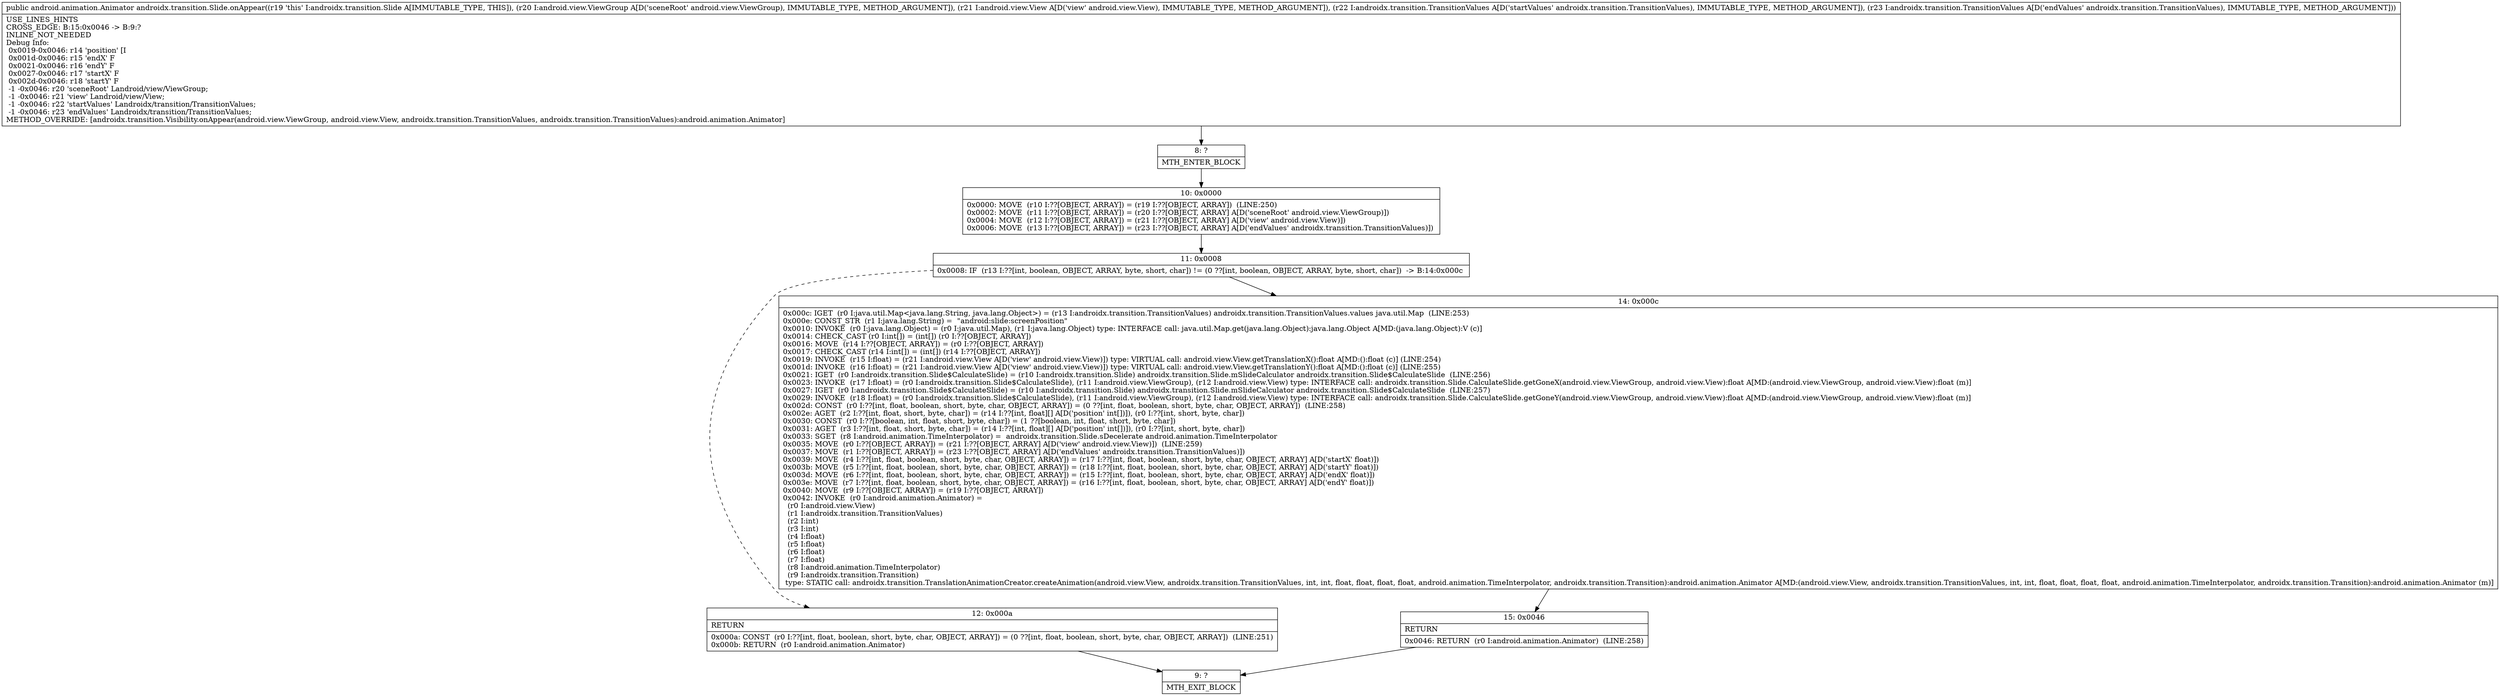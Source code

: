 digraph "CFG forandroidx.transition.Slide.onAppear(Landroid\/view\/ViewGroup;Landroid\/view\/View;Landroidx\/transition\/TransitionValues;Landroidx\/transition\/TransitionValues;)Landroid\/animation\/Animator;" {
Node_8 [shape=record,label="{8\:\ ?|MTH_ENTER_BLOCK\l}"];
Node_10 [shape=record,label="{10\:\ 0x0000|0x0000: MOVE  (r10 I:??[OBJECT, ARRAY]) = (r19 I:??[OBJECT, ARRAY])  (LINE:250)\l0x0002: MOVE  (r11 I:??[OBJECT, ARRAY]) = (r20 I:??[OBJECT, ARRAY] A[D('sceneRoot' android.view.ViewGroup)]) \l0x0004: MOVE  (r12 I:??[OBJECT, ARRAY]) = (r21 I:??[OBJECT, ARRAY] A[D('view' android.view.View)]) \l0x0006: MOVE  (r13 I:??[OBJECT, ARRAY]) = (r23 I:??[OBJECT, ARRAY] A[D('endValues' androidx.transition.TransitionValues)]) \l}"];
Node_11 [shape=record,label="{11\:\ 0x0008|0x0008: IF  (r13 I:??[int, boolean, OBJECT, ARRAY, byte, short, char]) != (0 ??[int, boolean, OBJECT, ARRAY, byte, short, char])  \-\> B:14:0x000c \l}"];
Node_12 [shape=record,label="{12\:\ 0x000a|RETURN\l|0x000a: CONST  (r0 I:??[int, float, boolean, short, byte, char, OBJECT, ARRAY]) = (0 ??[int, float, boolean, short, byte, char, OBJECT, ARRAY])  (LINE:251)\l0x000b: RETURN  (r0 I:android.animation.Animator) \l}"];
Node_9 [shape=record,label="{9\:\ ?|MTH_EXIT_BLOCK\l}"];
Node_14 [shape=record,label="{14\:\ 0x000c|0x000c: IGET  (r0 I:java.util.Map\<java.lang.String, java.lang.Object\>) = (r13 I:androidx.transition.TransitionValues) androidx.transition.TransitionValues.values java.util.Map  (LINE:253)\l0x000e: CONST_STR  (r1 I:java.lang.String) =  \"android:slide:screenPosition\" \l0x0010: INVOKE  (r0 I:java.lang.Object) = (r0 I:java.util.Map), (r1 I:java.lang.Object) type: INTERFACE call: java.util.Map.get(java.lang.Object):java.lang.Object A[MD:(java.lang.Object):V (c)]\l0x0014: CHECK_CAST (r0 I:int[]) = (int[]) (r0 I:??[OBJECT, ARRAY]) \l0x0016: MOVE  (r14 I:??[OBJECT, ARRAY]) = (r0 I:??[OBJECT, ARRAY]) \l0x0017: CHECK_CAST (r14 I:int[]) = (int[]) (r14 I:??[OBJECT, ARRAY]) \l0x0019: INVOKE  (r15 I:float) = (r21 I:android.view.View A[D('view' android.view.View)]) type: VIRTUAL call: android.view.View.getTranslationX():float A[MD:():float (c)] (LINE:254)\l0x001d: INVOKE  (r16 I:float) = (r21 I:android.view.View A[D('view' android.view.View)]) type: VIRTUAL call: android.view.View.getTranslationY():float A[MD:():float (c)] (LINE:255)\l0x0021: IGET  (r0 I:androidx.transition.Slide$CalculateSlide) = (r10 I:androidx.transition.Slide) androidx.transition.Slide.mSlideCalculator androidx.transition.Slide$CalculateSlide  (LINE:256)\l0x0023: INVOKE  (r17 I:float) = (r0 I:androidx.transition.Slide$CalculateSlide), (r11 I:android.view.ViewGroup), (r12 I:android.view.View) type: INTERFACE call: androidx.transition.Slide.CalculateSlide.getGoneX(android.view.ViewGroup, android.view.View):float A[MD:(android.view.ViewGroup, android.view.View):float (m)]\l0x0027: IGET  (r0 I:androidx.transition.Slide$CalculateSlide) = (r10 I:androidx.transition.Slide) androidx.transition.Slide.mSlideCalculator androidx.transition.Slide$CalculateSlide  (LINE:257)\l0x0029: INVOKE  (r18 I:float) = (r0 I:androidx.transition.Slide$CalculateSlide), (r11 I:android.view.ViewGroup), (r12 I:android.view.View) type: INTERFACE call: androidx.transition.Slide.CalculateSlide.getGoneY(android.view.ViewGroup, android.view.View):float A[MD:(android.view.ViewGroup, android.view.View):float (m)]\l0x002d: CONST  (r0 I:??[int, float, boolean, short, byte, char, OBJECT, ARRAY]) = (0 ??[int, float, boolean, short, byte, char, OBJECT, ARRAY])  (LINE:258)\l0x002e: AGET  (r2 I:??[int, float, short, byte, char]) = (r14 I:??[int, float][] A[D('position' int[])]), (r0 I:??[int, short, byte, char]) \l0x0030: CONST  (r0 I:??[boolean, int, float, short, byte, char]) = (1 ??[boolean, int, float, short, byte, char]) \l0x0031: AGET  (r3 I:??[int, float, short, byte, char]) = (r14 I:??[int, float][] A[D('position' int[])]), (r0 I:??[int, short, byte, char]) \l0x0033: SGET  (r8 I:android.animation.TimeInterpolator) =  androidx.transition.Slide.sDecelerate android.animation.TimeInterpolator \l0x0035: MOVE  (r0 I:??[OBJECT, ARRAY]) = (r21 I:??[OBJECT, ARRAY] A[D('view' android.view.View)])  (LINE:259)\l0x0037: MOVE  (r1 I:??[OBJECT, ARRAY]) = (r23 I:??[OBJECT, ARRAY] A[D('endValues' androidx.transition.TransitionValues)]) \l0x0039: MOVE  (r4 I:??[int, float, boolean, short, byte, char, OBJECT, ARRAY]) = (r17 I:??[int, float, boolean, short, byte, char, OBJECT, ARRAY] A[D('startX' float)]) \l0x003b: MOVE  (r5 I:??[int, float, boolean, short, byte, char, OBJECT, ARRAY]) = (r18 I:??[int, float, boolean, short, byte, char, OBJECT, ARRAY] A[D('startY' float)]) \l0x003d: MOVE  (r6 I:??[int, float, boolean, short, byte, char, OBJECT, ARRAY]) = (r15 I:??[int, float, boolean, short, byte, char, OBJECT, ARRAY] A[D('endX' float)]) \l0x003e: MOVE  (r7 I:??[int, float, boolean, short, byte, char, OBJECT, ARRAY]) = (r16 I:??[int, float, boolean, short, byte, char, OBJECT, ARRAY] A[D('endY' float)]) \l0x0040: MOVE  (r9 I:??[OBJECT, ARRAY]) = (r19 I:??[OBJECT, ARRAY]) \l0x0042: INVOKE  (r0 I:android.animation.Animator) = \l  (r0 I:android.view.View)\l  (r1 I:androidx.transition.TransitionValues)\l  (r2 I:int)\l  (r3 I:int)\l  (r4 I:float)\l  (r5 I:float)\l  (r6 I:float)\l  (r7 I:float)\l  (r8 I:android.animation.TimeInterpolator)\l  (r9 I:androidx.transition.Transition)\l type: STATIC call: androidx.transition.TranslationAnimationCreator.createAnimation(android.view.View, androidx.transition.TransitionValues, int, int, float, float, float, float, android.animation.TimeInterpolator, androidx.transition.Transition):android.animation.Animator A[MD:(android.view.View, androidx.transition.TransitionValues, int, int, float, float, float, float, android.animation.TimeInterpolator, androidx.transition.Transition):android.animation.Animator (m)]\l}"];
Node_15 [shape=record,label="{15\:\ 0x0046|RETURN\l|0x0046: RETURN  (r0 I:android.animation.Animator)  (LINE:258)\l}"];
MethodNode[shape=record,label="{public android.animation.Animator androidx.transition.Slide.onAppear((r19 'this' I:androidx.transition.Slide A[IMMUTABLE_TYPE, THIS]), (r20 I:android.view.ViewGroup A[D('sceneRoot' android.view.ViewGroup), IMMUTABLE_TYPE, METHOD_ARGUMENT]), (r21 I:android.view.View A[D('view' android.view.View), IMMUTABLE_TYPE, METHOD_ARGUMENT]), (r22 I:androidx.transition.TransitionValues A[D('startValues' androidx.transition.TransitionValues), IMMUTABLE_TYPE, METHOD_ARGUMENT]), (r23 I:androidx.transition.TransitionValues A[D('endValues' androidx.transition.TransitionValues), IMMUTABLE_TYPE, METHOD_ARGUMENT]))  | USE_LINES_HINTS\lCROSS_EDGE: B:15:0x0046 \-\> B:9:?\lINLINE_NOT_NEEDED\lDebug Info:\l  0x0019\-0x0046: r14 'position' [I\l  0x001d\-0x0046: r15 'endX' F\l  0x0021\-0x0046: r16 'endY' F\l  0x0027\-0x0046: r17 'startX' F\l  0x002d\-0x0046: r18 'startY' F\l  \-1 \-0x0046: r20 'sceneRoot' Landroid\/view\/ViewGroup;\l  \-1 \-0x0046: r21 'view' Landroid\/view\/View;\l  \-1 \-0x0046: r22 'startValues' Landroidx\/transition\/TransitionValues;\l  \-1 \-0x0046: r23 'endValues' Landroidx\/transition\/TransitionValues;\lMETHOD_OVERRIDE: [androidx.transition.Visibility.onAppear(android.view.ViewGroup, android.view.View, androidx.transition.TransitionValues, androidx.transition.TransitionValues):android.animation.Animator]\l}"];
MethodNode -> Node_8;Node_8 -> Node_10;
Node_10 -> Node_11;
Node_11 -> Node_12[style=dashed];
Node_11 -> Node_14;
Node_12 -> Node_9;
Node_14 -> Node_15;
Node_15 -> Node_9;
}

